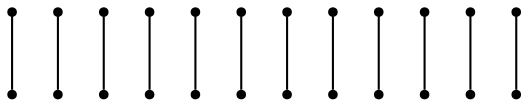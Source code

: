 graph {
  node [shape=point,comment="{\"directed\":false,\"doi\":\"10.4230/LIPIcs.GD.2024.33\",\"figure\":\"2 (1)\"}"]

  v0 [pos="603.7173328081446,679.8795807585748"]
  v1 [pos="648.8301608379143,634.7779928197838"]
  v2 [pos="590.3519751213523,666.5174680634598"]
  v3 [pos="635.4644215763003,621.4153953229581"]
  v4 [pos="558.6061582692693,634.7792008502759"]
  v5 [pos="603.7186047242172,589.6771916903264"]
  v6 [pos="545.2391470915827,621.4158403868236"]
  v7 [pos="590.3519751213523,576.3138312268742"]
  v8 [pos="513.4933302394995,589.6776367541919"]
  v9 [pos="558.6061582692691,544.5755640136903"]
  v10 [pos="500.1279725527073,576.3150392573662"]
  v11 [pos="545.2404190076553,531.2134751612823"]
  v12 [pos="648.8301608379143,576.3150392573662"]
  v13 [pos="603.7173328081446,531.2134751612823"]
  v14 [pos="635.4644215763003,589.6776367541919"]
  v15 [pos="590.3519751213523,544.5755640136903"]
  v16 [pos="603.7186047242172,621.4158403868236"]
  v17 [pos="558.6061582692691,576.3138312268742"]
  v18 [pos="590.3519751213523,634.7792008502759"]
  v19 [pos="545.2391470915827,589.6771916903264"]
  v20 [pos="558.6061582692691,666.5174680634598"]
  v21 [pos="513.4933302394995,621.4153953229581"]
  v22 [pos="545.2404190076553,679.8795807585749"]
  v23 [pos="500.1279725527074,634.7779928197838"]

  v1 -- v0 [id="-2",pos="648.8301608379143,634.7779928197838 603.7173328081446,679.8795807585748 603.7173328081446,679.8795807585748 603.7173328081446,679.8795807585748"]
  v19 -- v18 [id="-8",pos="545.2391470915827,589.6771916903264 590.3519751213523,634.7792008502759 590.3519751213523,634.7792008502759 590.3519751213523,634.7792008502759"]
  v17 -- v16 [id="-10",pos="558.6061582692691,576.3138312268742 603.7186047242172,621.4158403868236 603.7186047242172,621.4158403868236 603.7186047242172,621.4158403868236"]
  v13 -- v12 [id="-13",pos="603.7173328081446,531.2134751612823 648.8301608379143,576.3150392573662 648.8301608379143,576.3150392573662 648.8301608379143,576.3150392573662"]
  v11 -- v10 [id="-15",pos="545.2404190076553,531.2134751612823 500.1279725527073,576.3150392573662 500.1279725527073,576.3150392573662 500.1279725527073,576.3150392573662"]
  v9 -- v8 [id="-16",pos="558.6061582692691,544.5755640136903 513.4933302394995,589.6776367541919 513.4933302394995,589.6776367541919 513.4933302394995,589.6776367541919"]
  v7 -- v6 [id="-19",pos="590.3519751213523,576.3138312268742 545.2391470915827,621.4158403868236 545.2391470915827,621.4158403868236 545.2391470915827,621.4158403868236"]
  v5 -- v4 [id="-20",pos="603.7186047242172,589.6771916903264 558.6061582692693,634.7792008502759 558.6061582692693,634.7792008502759 558.6061582692693,634.7792008502759"]
  v23 -- v22 [id="-24",pos="500.1279725527074,634.7779928197838 545.2404190076553,679.8795807585749 545.2404190076553,679.8795807585749 545.2404190076553,679.8795807585749"]
  v3 -- v2 [id="-25",pos="635.4644215763003,621.4153953229581 590.3519751213523,666.5174680634598 590.3519751213523,666.5174680634598 590.3519751213523,666.5174680634598"]
  v21 -- v20 [id="-27",pos="513.4933302394995,621.4153953229581 558.6061582692691,666.5174680634598 558.6061582692691,666.5174680634598 558.6061582692691,666.5174680634598"]
  v15 -- v14 [id="-33",pos="590.3519751213523,544.5755640136903 635.4644215763003,589.6776367541919 635.4644215763003,589.6776367541919 635.4644215763003,589.6776367541919"]
}